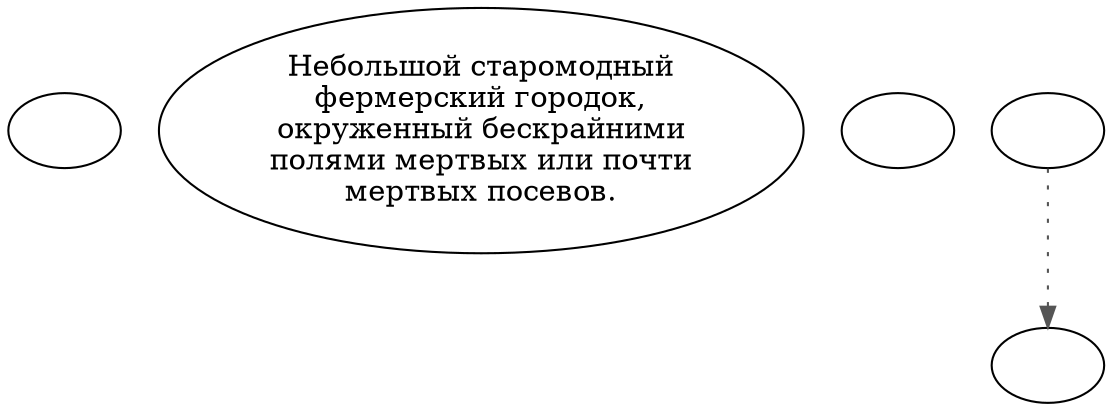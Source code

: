 digraph ModMain {
  "start" [style=filled       fillcolor="#FFFFFF"       color="#000000"]
  "start" [label=""]
  "map_enter_p_proc" [style=filled       fillcolor="#FFFFFF"       color="#000000"]
  "map_enter_p_proc" [label="Небольшой старомодный\nфермерский городок,\nокруженный бескрайними\nполями мертвых или почти\nмертвых посевов."]
  "map_update_p_proc" [style=filled       fillcolor="#FFFFFF"       color="#000000"]
  "map_update_p_proc" [label=""]
  "map_exit_p_proc" [style=filled       fillcolor="#FFFFFF"       color="#000000"]
  "map_exit_p_proc" -> "clear_items_on_map" [style=dotted color="#555555"]
  "map_exit_p_proc" [label=""]
  "clear_items_on_map" [style=filled       fillcolor="#FFFFFF"       color="#000000"]
  "clear_items_on_map" [label=""]
}
